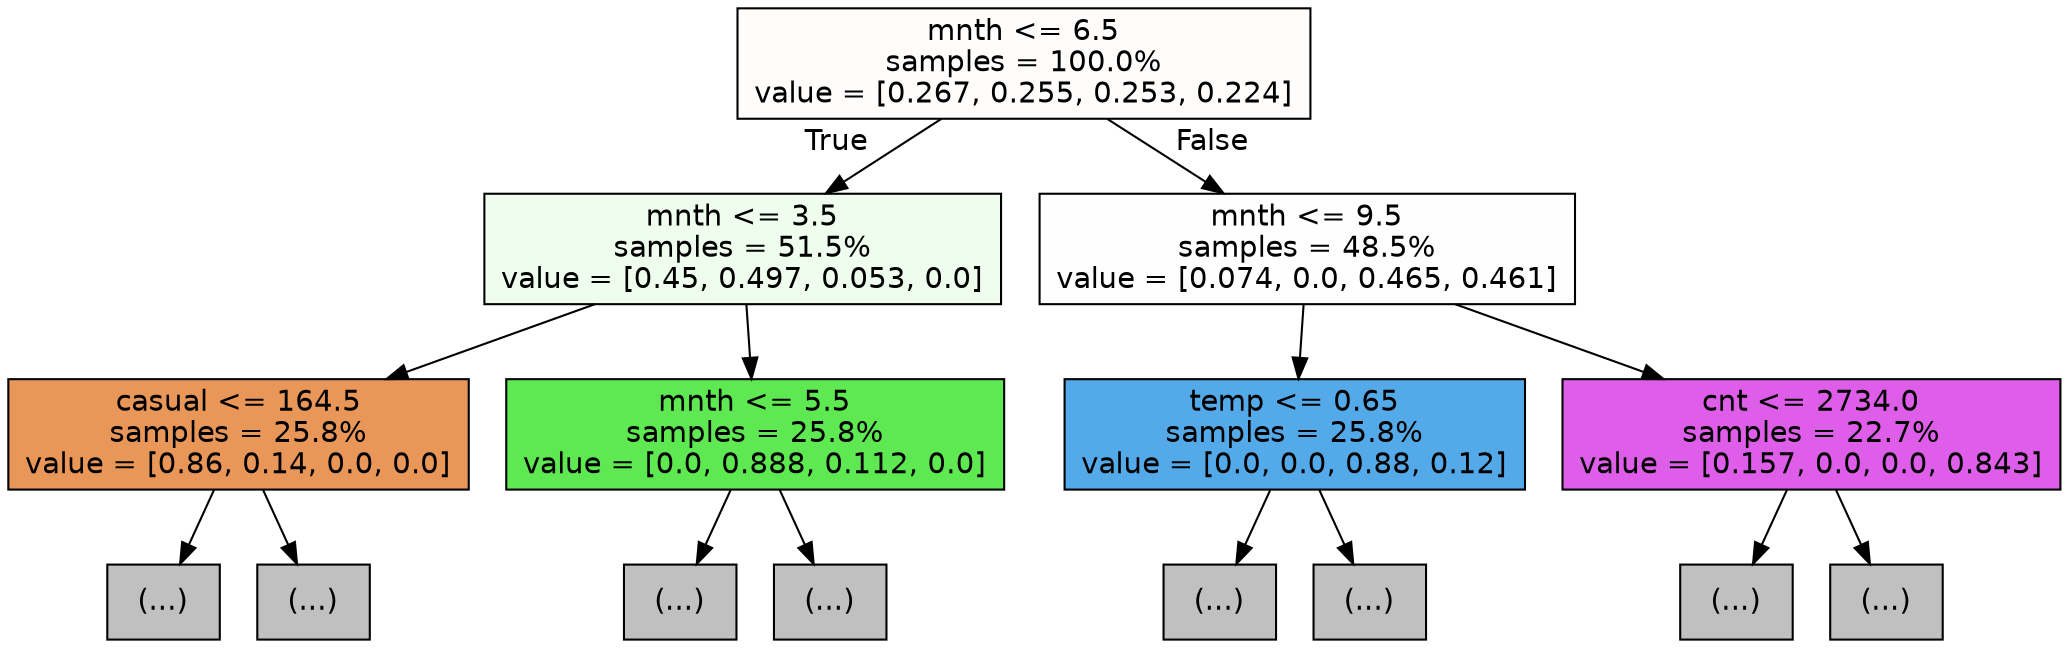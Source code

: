 digraph Tree {
node [shape=box, style="filled", color="black", fontname="helvetica"] ;
edge [fontname="helvetica"] ;
0 [label="mnth <= 6.5\nsamples = 100.0%\nvalue = [0.267, 0.255, 0.253, 0.224]", fillcolor="#fffdfc"] ;
1 [label="mnth <= 3.5\nsamples = 51.5%\nvalue = [0.45, 0.497, 0.053, 0.0]", fillcolor="#effdee"] ;
0 -> 1 [labeldistance=2.5, labelangle=45, headlabel="True"] ;
2 [label="casual <= 164.5\nsamples = 25.8%\nvalue = [0.86, 0.14, 0.0, 0.0]", fillcolor="#e99659"] ;
1 -> 2 ;
3 [label="(...)", fillcolor="#C0C0C0"] ;
2 -> 3 ;
4 [label="(...)", fillcolor="#C0C0C0"] ;
2 -> 4 ;
33 [label="mnth <= 5.5\nsamples = 25.8%\nvalue = [0.0, 0.888, 0.112, 0.0]", fillcolor="#5ee852"] ;
1 -> 33 ;
34 [label="(...)", fillcolor="#C0C0C0"] ;
33 -> 34 ;
35 [label="(...)", fillcolor="#C0C0C0"] ;
33 -> 35 ;
54 [label="mnth <= 9.5\nsamples = 48.5%\nvalue = [0.074, 0.0, 0.465, 0.461]", fillcolor="#fefeff"] ;
0 -> 54 [labeldistance=2.5, labelangle=-45, headlabel="False"] ;
55 [label="temp <= 0.65\nsamples = 25.8%\nvalue = [0.0, 0.0, 0.88, 0.12]", fillcolor="#54aae9"] ;
54 -> 55 ;
56 [label="(...)", fillcolor="#C0C0C0"] ;
55 -> 56 ;
75 [label="(...)", fillcolor="#C0C0C0"] ;
55 -> 75 ;
76 [label="cnt <= 2734.0\nsamples = 22.7%\nvalue = [0.157, 0.0, 0.0, 0.843]", fillcolor="#de5eea"] ;
54 -> 76 ;
77 [label="(...)", fillcolor="#C0C0C0"] ;
76 -> 77 ;
92 [label="(...)", fillcolor="#C0C0C0"] ;
76 -> 92 ;
}
